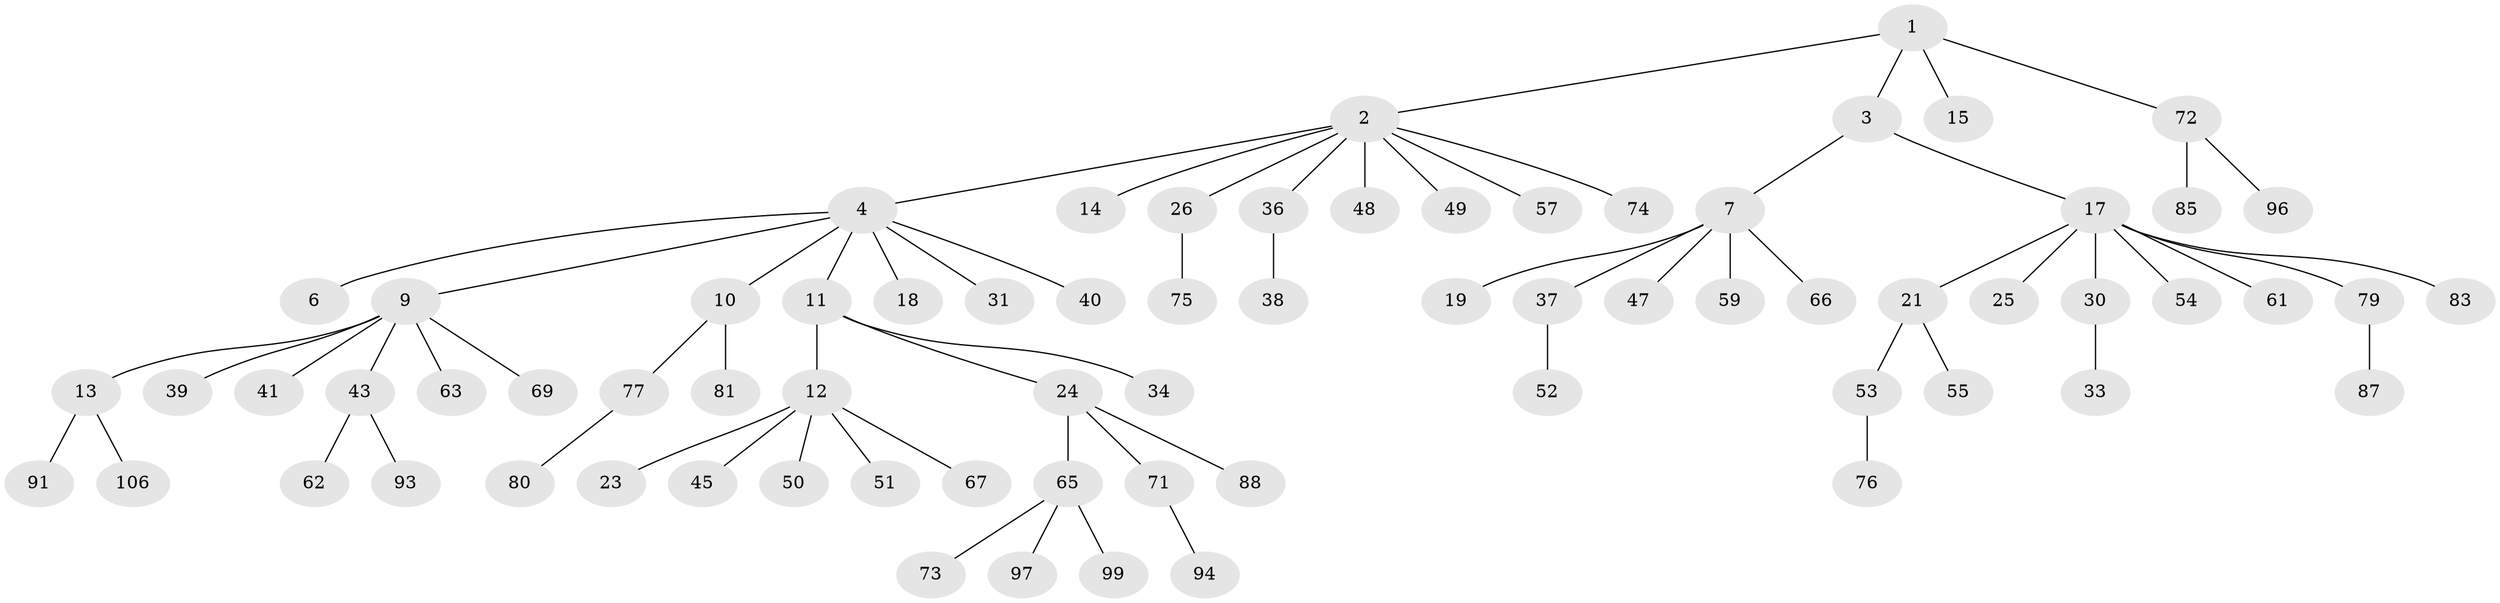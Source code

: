 // Generated by graph-tools (version 1.1) at 2025/52/02/27/25 19:52:10]
// undirected, 72 vertices, 71 edges
graph export_dot {
graph [start="1"]
  node [color=gray90,style=filled];
  1 [super="+35"];
  2 [super="+5"];
  3 [super="+42"];
  4 [super="+8"];
  6 [super="+70"];
  7 [super="+32"];
  9 [super="+28"];
  10 [super="+64"];
  11 [super="+22"];
  12 [super="+16"];
  13 [super="+68"];
  14 [super="+60"];
  15;
  17 [super="+20"];
  18;
  19;
  21 [super="+27"];
  23;
  24;
  25 [super="+29"];
  26;
  30;
  31;
  33 [super="+98"];
  34;
  36 [super="+44"];
  37 [super="+46"];
  38;
  39;
  40 [super="+58"];
  41;
  43 [super="+56"];
  45;
  47 [super="+82"];
  48;
  49;
  50;
  51 [super="+101"];
  52 [super="+104"];
  53;
  54;
  55 [super="+95"];
  57;
  59;
  61;
  62;
  63;
  65 [super="+89"];
  66;
  67;
  69;
  71 [super="+84"];
  72 [super="+86"];
  73;
  74 [super="+103"];
  75 [super="+100"];
  76 [super="+105"];
  77 [super="+78"];
  79 [super="+102"];
  80;
  81;
  83 [super="+90"];
  85;
  87;
  88 [super="+92"];
  91;
  93;
  94;
  96;
  97;
  99 [super="+107"];
  106;
  1 -- 2;
  1 -- 3;
  1 -- 15;
  1 -- 72;
  2 -- 4;
  2 -- 14;
  2 -- 49;
  2 -- 74;
  2 -- 48;
  2 -- 36;
  2 -- 57;
  2 -- 26;
  3 -- 7;
  3 -- 17;
  4 -- 6;
  4 -- 9;
  4 -- 10;
  4 -- 18;
  4 -- 40;
  4 -- 11;
  4 -- 31;
  7 -- 19;
  7 -- 37;
  7 -- 47;
  7 -- 66;
  7 -- 59;
  9 -- 13;
  9 -- 39;
  9 -- 41;
  9 -- 43;
  9 -- 69;
  9 -- 63;
  10 -- 81;
  10 -- 77;
  11 -- 12;
  11 -- 24;
  11 -- 34;
  12 -- 23;
  12 -- 45;
  12 -- 50;
  12 -- 51;
  12 -- 67;
  13 -- 106;
  13 -- 91;
  17 -- 21;
  17 -- 25;
  17 -- 54;
  17 -- 61;
  17 -- 79;
  17 -- 83;
  17 -- 30;
  21 -- 53;
  21 -- 55;
  24 -- 65;
  24 -- 71;
  24 -- 88;
  26 -- 75;
  30 -- 33;
  36 -- 38;
  37 -- 52;
  43 -- 62;
  43 -- 93;
  53 -- 76;
  65 -- 73;
  65 -- 99;
  65 -- 97;
  71 -- 94;
  72 -- 85;
  72 -- 96;
  77 -- 80;
  79 -- 87;
}
